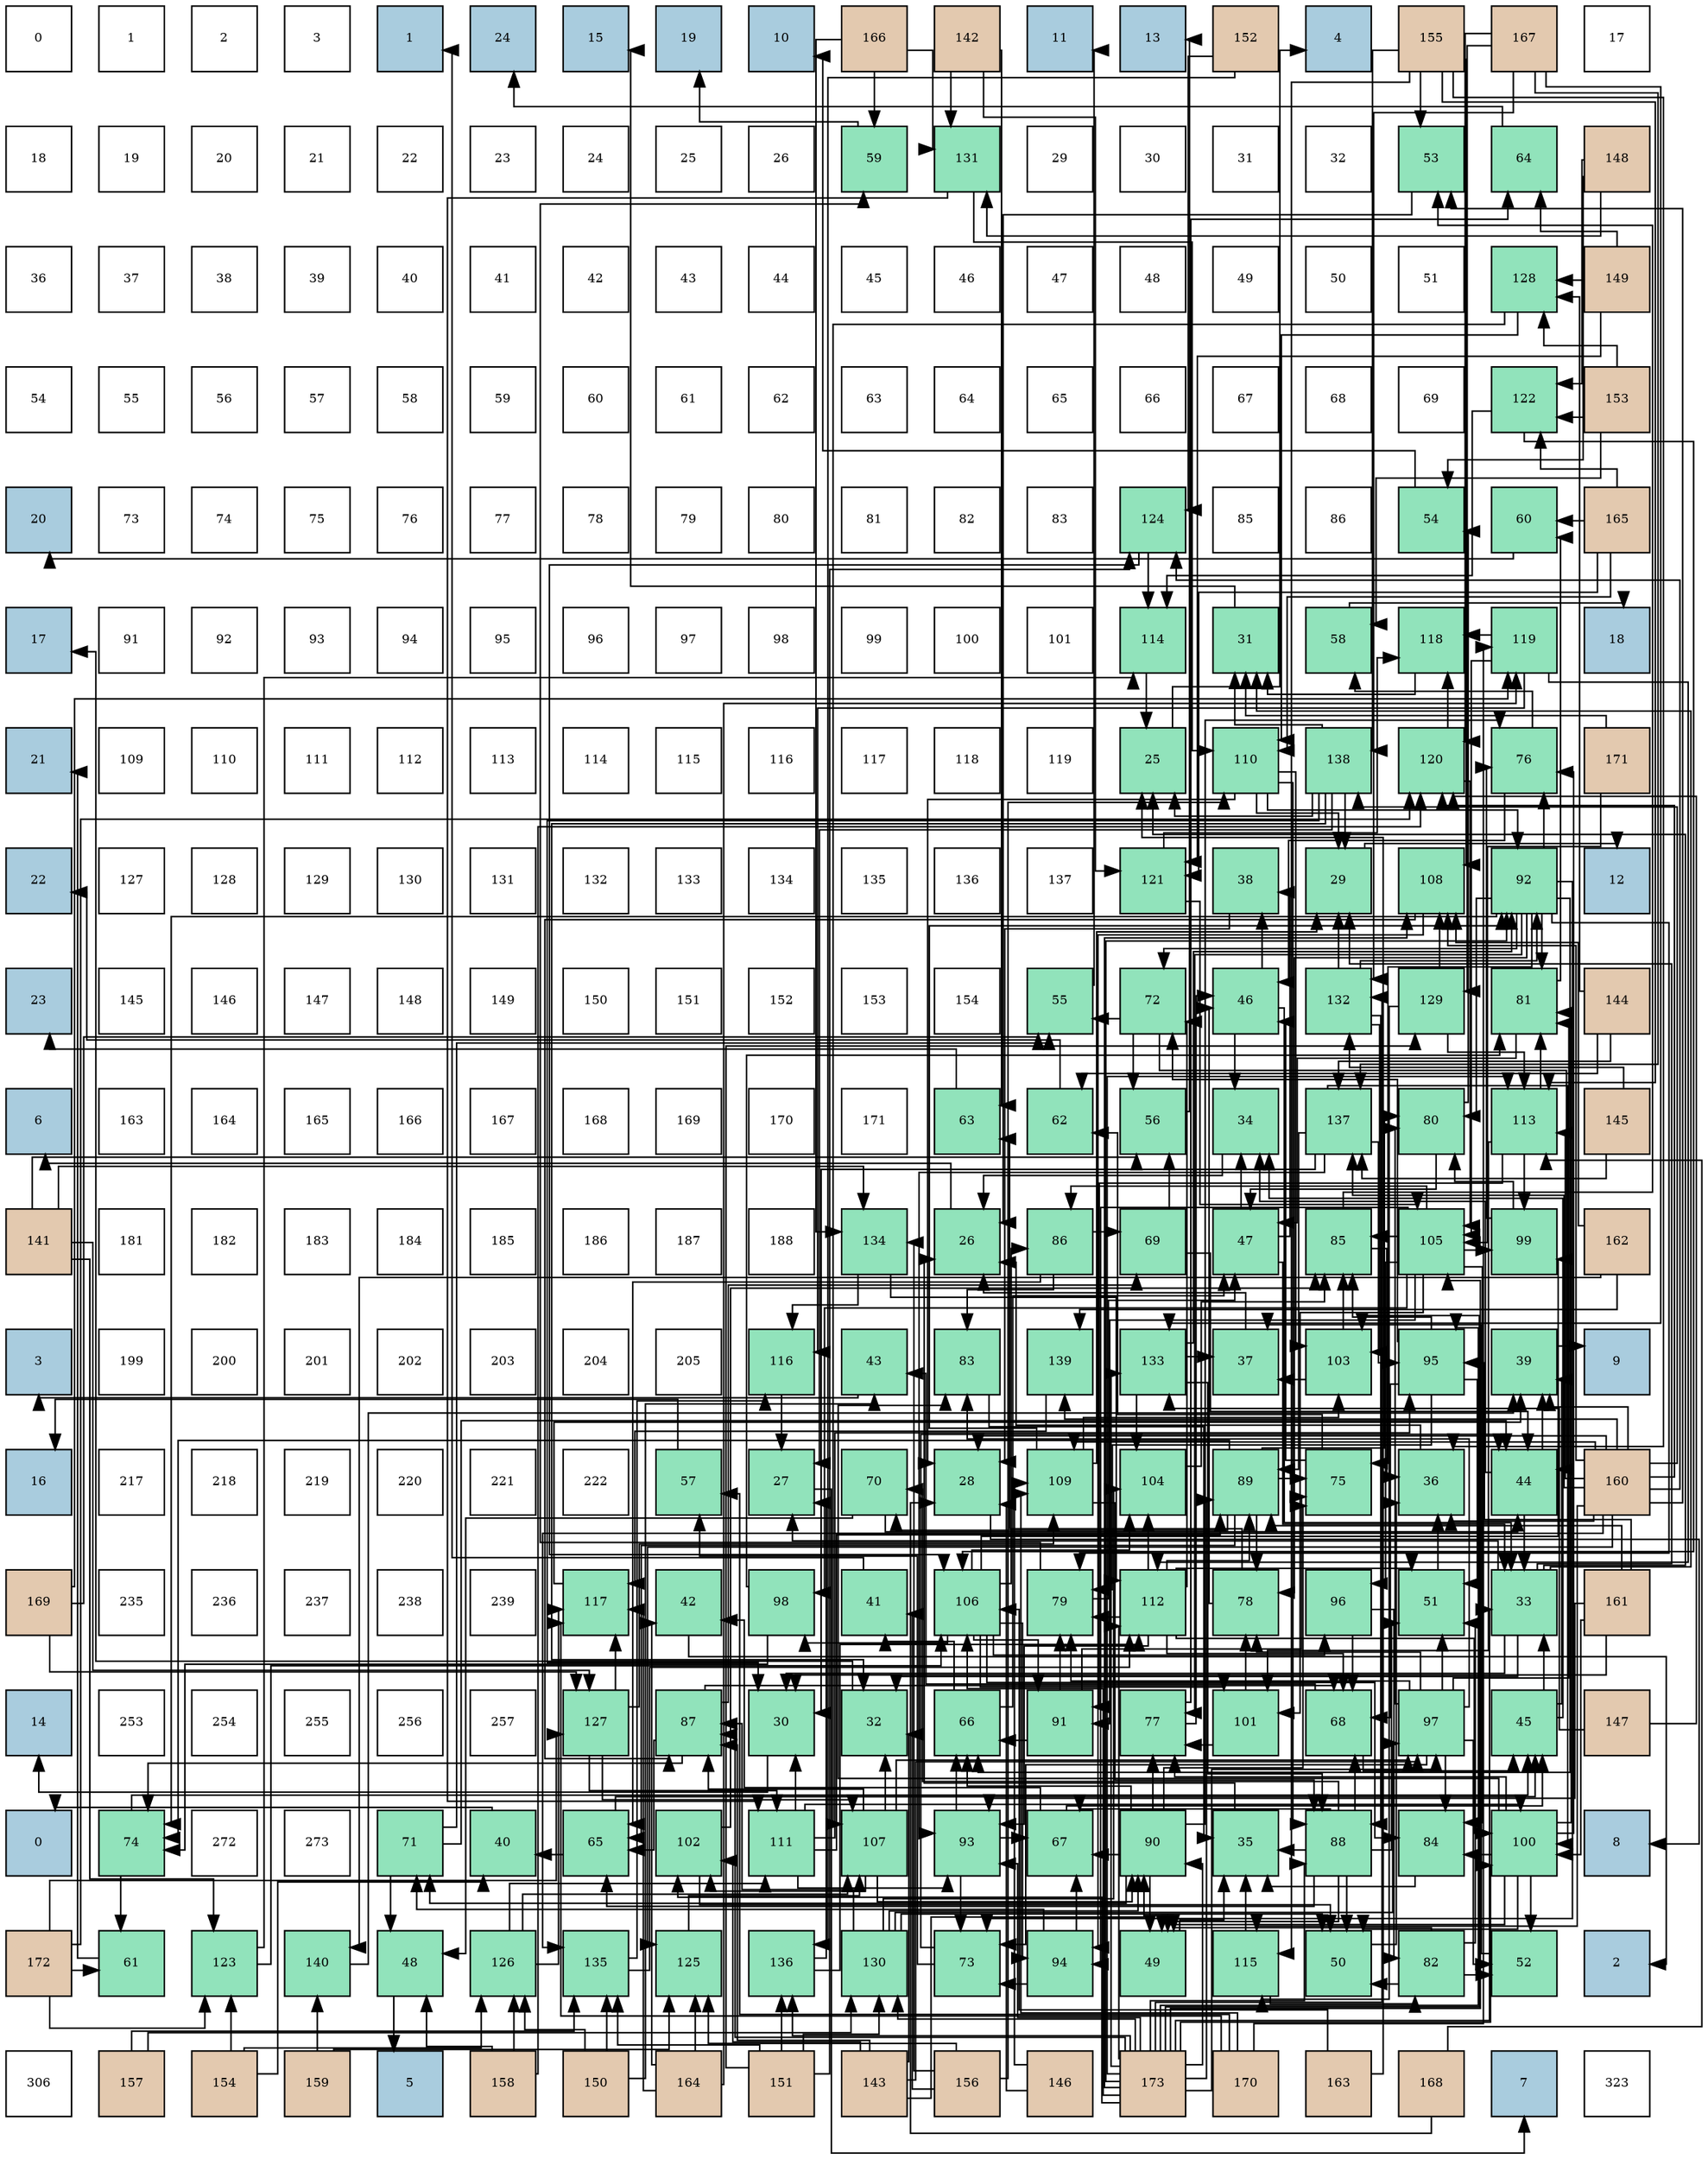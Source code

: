 digraph layout{
 rankdir=TB;
 splines=ortho;
 node [style=filled shape=square fixedsize=true width=0.6];
0[label="0", fontsize=8, fillcolor="#ffffff"];
1[label="1", fontsize=8, fillcolor="#ffffff"];
2[label="2", fontsize=8, fillcolor="#ffffff"];
3[label="3", fontsize=8, fillcolor="#ffffff"];
4[label="1", fontsize=8, fillcolor="#a9ccde"];
5[label="24", fontsize=8, fillcolor="#a9ccde"];
6[label="15", fontsize=8, fillcolor="#a9ccde"];
7[label="19", fontsize=8, fillcolor="#a9ccde"];
8[label="10", fontsize=8, fillcolor="#a9ccde"];
9[label="166", fontsize=8, fillcolor="#e3c9af"];
10[label="142", fontsize=8, fillcolor="#e3c9af"];
11[label="11", fontsize=8, fillcolor="#a9ccde"];
12[label="13", fontsize=8, fillcolor="#a9ccde"];
13[label="152", fontsize=8, fillcolor="#e3c9af"];
14[label="4", fontsize=8, fillcolor="#a9ccde"];
15[label="155", fontsize=8, fillcolor="#e3c9af"];
16[label="167", fontsize=8, fillcolor="#e3c9af"];
17[label="17", fontsize=8, fillcolor="#ffffff"];
18[label="18", fontsize=8, fillcolor="#ffffff"];
19[label="19", fontsize=8, fillcolor="#ffffff"];
20[label="20", fontsize=8, fillcolor="#ffffff"];
21[label="21", fontsize=8, fillcolor="#ffffff"];
22[label="22", fontsize=8, fillcolor="#ffffff"];
23[label="23", fontsize=8, fillcolor="#ffffff"];
24[label="24", fontsize=8, fillcolor="#ffffff"];
25[label="25", fontsize=8, fillcolor="#ffffff"];
26[label="26", fontsize=8, fillcolor="#ffffff"];
27[label="59", fontsize=8, fillcolor="#91e3bb"];
28[label="131", fontsize=8, fillcolor="#91e3bb"];
29[label="29", fontsize=8, fillcolor="#ffffff"];
30[label="30", fontsize=8, fillcolor="#ffffff"];
31[label="31", fontsize=8, fillcolor="#ffffff"];
32[label="32", fontsize=8, fillcolor="#ffffff"];
33[label="53", fontsize=8, fillcolor="#91e3bb"];
34[label="64", fontsize=8, fillcolor="#91e3bb"];
35[label="148", fontsize=8, fillcolor="#e3c9af"];
36[label="36", fontsize=8, fillcolor="#ffffff"];
37[label="37", fontsize=8, fillcolor="#ffffff"];
38[label="38", fontsize=8, fillcolor="#ffffff"];
39[label="39", fontsize=8, fillcolor="#ffffff"];
40[label="40", fontsize=8, fillcolor="#ffffff"];
41[label="41", fontsize=8, fillcolor="#ffffff"];
42[label="42", fontsize=8, fillcolor="#ffffff"];
43[label="43", fontsize=8, fillcolor="#ffffff"];
44[label="44", fontsize=8, fillcolor="#ffffff"];
45[label="45", fontsize=8, fillcolor="#ffffff"];
46[label="46", fontsize=8, fillcolor="#ffffff"];
47[label="47", fontsize=8, fillcolor="#ffffff"];
48[label="48", fontsize=8, fillcolor="#ffffff"];
49[label="49", fontsize=8, fillcolor="#ffffff"];
50[label="50", fontsize=8, fillcolor="#ffffff"];
51[label="51", fontsize=8, fillcolor="#ffffff"];
52[label="128", fontsize=8, fillcolor="#91e3bb"];
53[label="149", fontsize=8, fillcolor="#e3c9af"];
54[label="54", fontsize=8, fillcolor="#ffffff"];
55[label="55", fontsize=8, fillcolor="#ffffff"];
56[label="56", fontsize=8, fillcolor="#ffffff"];
57[label="57", fontsize=8, fillcolor="#ffffff"];
58[label="58", fontsize=8, fillcolor="#ffffff"];
59[label="59", fontsize=8, fillcolor="#ffffff"];
60[label="60", fontsize=8, fillcolor="#ffffff"];
61[label="61", fontsize=8, fillcolor="#ffffff"];
62[label="62", fontsize=8, fillcolor="#ffffff"];
63[label="63", fontsize=8, fillcolor="#ffffff"];
64[label="64", fontsize=8, fillcolor="#ffffff"];
65[label="65", fontsize=8, fillcolor="#ffffff"];
66[label="66", fontsize=8, fillcolor="#ffffff"];
67[label="67", fontsize=8, fillcolor="#ffffff"];
68[label="68", fontsize=8, fillcolor="#ffffff"];
69[label="69", fontsize=8, fillcolor="#ffffff"];
70[label="122", fontsize=8, fillcolor="#91e3bb"];
71[label="153", fontsize=8, fillcolor="#e3c9af"];
72[label="20", fontsize=8, fillcolor="#a9ccde"];
73[label="73", fontsize=8, fillcolor="#ffffff"];
74[label="74", fontsize=8, fillcolor="#ffffff"];
75[label="75", fontsize=8, fillcolor="#ffffff"];
76[label="76", fontsize=8, fillcolor="#ffffff"];
77[label="77", fontsize=8, fillcolor="#ffffff"];
78[label="78", fontsize=8, fillcolor="#ffffff"];
79[label="79", fontsize=8, fillcolor="#ffffff"];
80[label="80", fontsize=8, fillcolor="#ffffff"];
81[label="81", fontsize=8, fillcolor="#ffffff"];
82[label="82", fontsize=8, fillcolor="#ffffff"];
83[label="83", fontsize=8, fillcolor="#ffffff"];
84[label="124", fontsize=8, fillcolor="#91e3bb"];
85[label="85", fontsize=8, fillcolor="#ffffff"];
86[label="86", fontsize=8, fillcolor="#ffffff"];
87[label="54", fontsize=8, fillcolor="#91e3bb"];
88[label="60", fontsize=8, fillcolor="#91e3bb"];
89[label="165", fontsize=8, fillcolor="#e3c9af"];
90[label="17", fontsize=8, fillcolor="#a9ccde"];
91[label="91", fontsize=8, fillcolor="#ffffff"];
92[label="92", fontsize=8, fillcolor="#ffffff"];
93[label="93", fontsize=8, fillcolor="#ffffff"];
94[label="94", fontsize=8, fillcolor="#ffffff"];
95[label="95", fontsize=8, fillcolor="#ffffff"];
96[label="96", fontsize=8, fillcolor="#ffffff"];
97[label="97", fontsize=8, fillcolor="#ffffff"];
98[label="98", fontsize=8, fillcolor="#ffffff"];
99[label="99", fontsize=8, fillcolor="#ffffff"];
100[label="100", fontsize=8, fillcolor="#ffffff"];
101[label="101", fontsize=8, fillcolor="#ffffff"];
102[label="114", fontsize=8, fillcolor="#91e3bb"];
103[label="31", fontsize=8, fillcolor="#91e3bb"];
104[label="58", fontsize=8, fillcolor="#91e3bb"];
105[label="118", fontsize=8, fillcolor="#91e3bb"];
106[label="119", fontsize=8, fillcolor="#91e3bb"];
107[label="18", fontsize=8, fillcolor="#a9ccde"];
108[label="21", fontsize=8, fillcolor="#a9ccde"];
109[label="109", fontsize=8, fillcolor="#ffffff"];
110[label="110", fontsize=8, fillcolor="#ffffff"];
111[label="111", fontsize=8, fillcolor="#ffffff"];
112[label="112", fontsize=8, fillcolor="#ffffff"];
113[label="113", fontsize=8, fillcolor="#ffffff"];
114[label="114", fontsize=8, fillcolor="#ffffff"];
115[label="115", fontsize=8, fillcolor="#ffffff"];
116[label="116", fontsize=8, fillcolor="#ffffff"];
117[label="117", fontsize=8, fillcolor="#ffffff"];
118[label="118", fontsize=8, fillcolor="#ffffff"];
119[label="119", fontsize=8, fillcolor="#ffffff"];
120[label="25", fontsize=8, fillcolor="#91e3bb"];
121[label="110", fontsize=8, fillcolor="#91e3bb"];
122[label="138", fontsize=8, fillcolor="#91e3bb"];
123[label="120", fontsize=8, fillcolor="#91e3bb"];
124[label="76", fontsize=8, fillcolor="#91e3bb"];
125[label="171", fontsize=8, fillcolor="#e3c9af"];
126[label="22", fontsize=8, fillcolor="#a9ccde"];
127[label="127", fontsize=8, fillcolor="#ffffff"];
128[label="128", fontsize=8, fillcolor="#ffffff"];
129[label="129", fontsize=8, fillcolor="#ffffff"];
130[label="130", fontsize=8, fillcolor="#ffffff"];
131[label="131", fontsize=8, fillcolor="#ffffff"];
132[label="132", fontsize=8, fillcolor="#ffffff"];
133[label="133", fontsize=8, fillcolor="#ffffff"];
134[label="134", fontsize=8, fillcolor="#ffffff"];
135[label="135", fontsize=8, fillcolor="#ffffff"];
136[label="136", fontsize=8, fillcolor="#ffffff"];
137[label="137", fontsize=8, fillcolor="#ffffff"];
138[label="121", fontsize=8, fillcolor="#91e3bb"];
139[label="38", fontsize=8, fillcolor="#91e3bb"];
140[label="29", fontsize=8, fillcolor="#91e3bb"];
141[label="108", fontsize=8, fillcolor="#91e3bb"];
142[label="92", fontsize=8, fillcolor="#91e3bb"];
143[label="12", fontsize=8, fillcolor="#a9ccde"];
144[label="23", fontsize=8, fillcolor="#a9ccde"];
145[label="145", fontsize=8, fillcolor="#ffffff"];
146[label="146", fontsize=8, fillcolor="#ffffff"];
147[label="147", fontsize=8, fillcolor="#ffffff"];
148[label="148", fontsize=8, fillcolor="#ffffff"];
149[label="149", fontsize=8, fillcolor="#ffffff"];
150[label="150", fontsize=8, fillcolor="#ffffff"];
151[label="151", fontsize=8, fillcolor="#ffffff"];
152[label="152", fontsize=8, fillcolor="#ffffff"];
153[label="153", fontsize=8, fillcolor="#ffffff"];
154[label="154", fontsize=8, fillcolor="#ffffff"];
155[label="55", fontsize=8, fillcolor="#91e3bb"];
156[label="72", fontsize=8, fillcolor="#91e3bb"];
157[label="46", fontsize=8, fillcolor="#91e3bb"];
158[label="132", fontsize=8, fillcolor="#91e3bb"];
159[label="129", fontsize=8, fillcolor="#91e3bb"];
160[label="81", fontsize=8, fillcolor="#91e3bb"];
161[label="144", fontsize=8, fillcolor="#e3c9af"];
162[label="6", fontsize=8, fillcolor="#a9ccde"];
163[label="163", fontsize=8, fillcolor="#ffffff"];
164[label="164", fontsize=8, fillcolor="#ffffff"];
165[label="165", fontsize=8, fillcolor="#ffffff"];
166[label="166", fontsize=8, fillcolor="#ffffff"];
167[label="167", fontsize=8, fillcolor="#ffffff"];
168[label="168", fontsize=8, fillcolor="#ffffff"];
169[label="169", fontsize=8, fillcolor="#ffffff"];
170[label="170", fontsize=8, fillcolor="#ffffff"];
171[label="171", fontsize=8, fillcolor="#ffffff"];
172[label="63", fontsize=8, fillcolor="#91e3bb"];
173[label="62", fontsize=8, fillcolor="#91e3bb"];
174[label="56", fontsize=8, fillcolor="#91e3bb"];
175[label="34", fontsize=8, fillcolor="#91e3bb"];
176[label="137", fontsize=8, fillcolor="#91e3bb"];
177[label="80", fontsize=8, fillcolor="#91e3bb"];
178[label="113", fontsize=8, fillcolor="#91e3bb"];
179[label="145", fontsize=8, fillcolor="#e3c9af"];
180[label="141", fontsize=8, fillcolor="#e3c9af"];
181[label="181", fontsize=8, fillcolor="#ffffff"];
182[label="182", fontsize=8, fillcolor="#ffffff"];
183[label="183", fontsize=8, fillcolor="#ffffff"];
184[label="184", fontsize=8, fillcolor="#ffffff"];
185[label="185", fontsize=8, fillcolor="#ffffff"];
186[label="186", fontsize=8, fillcolor="#ffffff"];
187[label="187", fontsize=8, fillcolor="#ffffff"];
188[label="188", fontsize=8, fillcolor="#ffffff"];
189[label="134", fontsize=8, fillcolor="#91e3bb"];
190[label="26", fontsize=8, fillcolor="#91e3bb"];
191[label="86", fontsize=8, fillcolor="#91e3bb"];
192[label="69", fontsize=8, fillcolor="#91e3bb"];
193[label="47", fontsize=8, fillcolor="#91e3bb"];
194[label="85", fontsize=8, fillcolor="#91e3bb"];
195[label="105", fontsize=8, fillcolor="#91e3bb"];
196[label="99", fontsize=8, fillcolor="#91e3bb"];
197[label="162", fontsize=8, fillcolor="#e3c9af"];
198[label="3", fontsize=8, fillcolor="#a9ccde"];
199[label="199", fontsize=8, fillcolor="#ffffff"];
200[label="200", fontsize=8, fillcolor="#ffffff"];
201[label="201", fontsize=8, fillcolor="#ffffff"];
202[label="202", fontsize=8, fillcolor="#ffffff"];
203[label="203", fontsize=8, fillcolor="#ffffff"];
204[label="204", fontsize=8, fillcolor="#ffffff"];
205[label="205", fontsize=8, fillcolor="#ffffff"];
206[label="116", fontsize=8, fillcolor="#91e3bb"];
207[label="43", fontsize=8, fillcolor="#91e3bb"];
208[label="83", fontsize=8, fillcolor="#91e3bb"];
209[label="139", fontsize=8, fillcolor="#91e3bb"];
210[label="133", fontsize=8, fillcolor="#91e3bb"];
211[label="37", fontsize=8, fillcolor="#91e3bb"];
212[label="103", fontsize=8, fillcolor="#91e3bb"];
213[label="95", fontsize=8, fillcolor="#91e3bb"];
214[label="39", fontsize=8, fillcolor="#91e3bb"];
215[label="9", fontsize=8, fillcolor="#a9ccde"];
216[label="16", fontsize=8, fillcolor="#a9ccde"];
217[label="217", fontsize=8, fillcolor="#ffffff"];
218[label="218", fontsize=8, fillcolor="#ffffff"];
219[label="219", fontsize=8, fillcolor="#ffffff"];
220[label="220", fontsize=8, fillcolor="#ffffff"];
221[label="221", fontsize=8, fillcolor="#ffffff"];
222[label="222", fontsize=8, fillcolor="#ffffff"];
223[label="57", fontsize=8, fillcolor="#91e3bb"];
224[label="27", fontsize=8, fillcolor="#91e3bb"];
225[label="70", fontsize=8, fillcolor="#91e3bb"];
226[label="28", fontsize=8, fillcolor="#91e3bb"];
227[label="109", fontsize=8, fillcolor="#91e3bb"];
228[label="104", fontsize=8, fillcolor="#91e3bb"];
229[label="89", fontsize=8, fillcolor="#91e3bb"];
230[label="75", fontsize=8, fillcolor="#91e3bb"];
231[label="36", fontsize=8, fillcolor="#91e3bb"];
232[label="44", fontsize=8, fillcolor="#91e3bb"];
233[label="160", fontsize=8, fillcolor="#e3c9af"];
234[label="169", fontsize=8, fillcolor="#e3c9af"];
235[label="235", fontsize=8, fillcolor="#ffffff"];
236[label="236", fontsize=8, fillcolor="#ffffff"];
237[label="237", fontsize=8, fillcolor="#ffffff"];
238[label="238", fontsize=8, fillcolor="#ffffff"];
239[label="239", fontsize=8, fillcolor="#ffffff"];
240[label="117", fontsize=8, fillcolor="#91e3bb"];
241[label="42", fontsize=8, fillcolor="#91e3bb"];
242[label="98", fontsize=8, fillcolor="#91e3bb"];
243[label="41", fontsize=8, fillcolor="#91e3bb"];
244[label="106", fontsize=8, fillcolor="#91e3bb"];
245[label="79", fontsize=8, fillcolor="#91e3bb"];
246[label="112", fontsize=8, fillcolor="#91e3bb"];
247[label="78", fontsize=8, fillcolor="#91e3bb"];
248[label="96", fontsize=8, fillcolor="#91e3bb"];
249[label="51", fontsize=8, fillcolor="#91e3bb"];
250[label="33", fontsize=8, fillcolor="#91e3bb"];
251[label="161", fontsize=8, fillcolor="#e3c9af"];
252[label="14", fontsize=8, fillcolor="#a9ccde"];
253[label="253", fontsize=8, fillcolor="#ffffff"];
254[label="254", fontsize=8, fillcolor="#ffffff"];
255[label="255", fontsize=8, fillcolor="#ffffff"];
256[label="256", fontsize=8, fillcolor="#ffffff"];
257[label="257", fontsize=8, fillcolor="#ffffff"];
258[label="127", fontsize=8, fillcolor="#91e3bb"];
259[label="87", fontsize=8, fillcolor="#91e3bb"];
260[label="30", fontsize=8, fillcolor="#91e3bb"];
261[label="32", fontsize=8, fillcolor="#91e3bb"];
262[label="66", fontsize=8, fillcolor="#91e3bb"];
263[label="91", fontsize=8, fillcolor="#91e3bb"];
264[label="77", fontsize=8, fillcolor="#91e3bb"];
265[label="101", fontsize=8, fillcolor="#91e3bb"];
266[label="68", fontsize=8, fillcolor="#91e3bb"];
267[label="97", fontsize=8, fillcolor="#91e3bb"];
268[label="45", fontsize=8, fillcolor="#91e3bb"];
269[label="147", fontsize=8, fillcolor="#e3c9af"];
270[label="0", fontsize=8, fillcolor="#a9ccde"];
271[label="74", fontsize=8, fillcolor="#91e3bb"];
272[label="272", fontsize=8, fillcolor="#ffffff"];
273[label="273", fontsize=8, fillcolor="#ffffff"];
274[label="71", fontsize=8, fillcolor="#91e3bb"];
275[label="40", fontsize=8, fillcolor="#91e3bb"];
276[label="65", fontsize=8, fillcolor="#91e3bb"];
277[label="102", fontsize=8, fillcolor="#91e3bb"];
278[label="111", fontsize=8, fillcolor="#91e3bb"];
279[label="107", fontsize=8, fillcolor="#91e3bb"];
280[label="93", fontsize=8, fillcolor="#91e3bb"];
281[label="67", fontsize=8, fillcolor="#91e3bb"];
282[label="90", fontsize=8, fillcolor="#91e3bb"];
283[label="35", fontsize=8, fillcolor="#91e3bb"];
284[label="88", fontsize=8, fillcolor="#91e3bb"];
285[label="84", fontsize=8, fillcolor="#91e3bb"];
286[label="100", fontsize=8, fillcolor="#91e3bb"];
287[label="8", fontsize=8, fillcolor="#a9ccde"];
288[label="172", fontsize=8, fillcolor="#e3c9af"];
289[label="61", fontsize=8, fillcolor="#91e3bb"];
290[label="123", fontsize=8, fillcolor="#91e3bb"];
291[label="140", fontsize=8, fillcolor="#91e3bb"];
292[label="48", fontsize=8, fillcolor="#91e3bb"];
293[label="126", fontsize=8, fillcolor="#91e3bb"];
294[label="135", fontsize=8, fillcolor="#91e3bb"];
295[label="125", fontsize=8, fillcolor="#91e3bb"];
296[label="136", fontsize=8, fillcolor="#91e3bb"];
297[label="130", fontsize=8, fillcolor="#91e3bb"];
298[label="73", fontsize=8, fillcolor="#91e3bb"];
299[label="94", fontsize=8, fillcolor="#91e3bb"];
300[label="49", fontsize=8, fillcolor="#91e3bb"];
301[label="115", fontsize=8, fillcolor="#91e3bb"];
302[label="50", fontsize=8, fillcolor="#91e3bb"];
303[label="82", fontsize=8, fillcolor="#91e3bb"];
304[label="52", fontsize=8, fillcolor="#91e3bb"];
305[label="2", fontsize=8, fillcolor="#a9ccde"];
306[label="306", fontsize=8, fillcolor="#ffffff"];
307[label="157", fontsize=8, fillcolor="#e3c9af"];
308[label="154", fontsize=8, fillcolor="#e3c9af"];
309[label="159", fontsize=8, fillcolor="#e3c9af"];
310[label="5", fontsize=8, fillcolor="#a9ccde"];
311[label="158", fontsize=8, fillcolor="#e3c9af"];
312[label="150", fontsize=8, fillcolor="#e3c9af"];
313[label="164", fontsize=8, fillcolor="#e3c9af"];
314[label="151", fontsize=8, fillcolor="#e3c9af"];
315[label="143", fontsize=8, fillcolor="#e3c9af"];
316[label="156", fontsize=8, fillcolor="#e3c9af"];
317[label="146", fontsize=8, fillcolor="#e3c9af"];
318[label="173", fontsize=8, fillcolor="#e3c9af"];
319[label="170", fontsize=8, fillcolor="#e3c9af"];
320[label="163", fontsize=8, fillcolor="#e3c9af"];
321[label="168", fontsize=8, fillcolor="#e3c9af"];
322[label="7", fontsize=8, fillcolor="#a9ccde"];
323[label="323", fontsize=8, fillcolor="#ffffff"];
edge [constraint=false, style=vis];120 -> 14;
190 -> 162;
224 -> 322;
226 -> 287;
140 -> 143;
260 -> 252;
103 -> 6;
261 -> 90;
250 -> 120;
250 -> 224;
250 -> 140;
250 -> 260;
250 -> 103;
250 -> 261;
175 -> 190;
283 -> 190;
231 -> 190;
211 -> 190;
139 -> 226;
214 -> 215;
275 -> 270;
243 -> 4;
241 -> 305;
207 -> 198;
232 -> 250;
232 -> 175;
232 -> 214;
268 -> 250;
268 -> 175;
268 -> 214;
157 -> 250;
157 -> 175;
157 -> 139;
193 -> 250;
193 -> 175;
193 -> 139;
292 -> 310;
300 -> 283;
302 -> 231;
249 -> 231;
304 -> 211;
33 -> 190;
87 -> 8;
155 -> 11;
174 -> 12;
223 -> 216;
104 -> 107;
27 -> 7;
88 -> 72;
289 -> 108;
173 -> 126;
172 -> 144;
34 -> 5;
276 -> 275;
276 -> 268;
262 -> 243;
262 -> 193;
281 -> 241;
281 -> 268;
266 -> 207;
266 -> 268;
192 -> 232;
192 -> 174;
225 -> 232;
225 -> 292;
274 -> 232;
274 -> 292;
274 -> 155;
156 -> 232;
156 -> 155;
156 -> 174;
298 -> 232;
298 -> 223;
271 -> 268;
271 -> 289;
230 -> 157;
230 -> 173;
124 -> 157;
124 -> 104;
264 -> 157;
264 -> 34;
247 -> 157;
247 -> 172;
245 -> 193;
245 -> 27;
177 -> 193;
177 -> 87;
160 -> 193;
160 -> 88;
303 -> 300;
303 -> 302;
303 -> 249;
303 -> 304;
208 -> 283;
285 -> 283;
194 -> 231;
194 -> 33;
191 -> 276;
191 -> 192;
191 -> 208;
259 -> 276;
259 -> 266;
259 -> 192;
259 -> 271;
284 -> 283;
284 -> 300;
284 -> 302;
284 -> 249;
284 -> 276;
284 -> 281;
284 -> 266;
284 -> 225;
229 -> 276;
229 -> 225;
229 -> 271;
229 -> 230;
229 -> 247;
229 -> 177;
282 -> 300;
282 -> 262;
282 -> 281;
282 -> 274;
282 -> 230;
282 -> 124;
282 -> 264;
263 -> 262;
263 -> 230;
263 -> 245;
142 -> 262;
142 -> 156;
142 -> 298;
142 -> 271;
142 -> 230;
142 -> 124;
142 -> 264;
142 -> 247;
142 -> 245;
142 -> 177;
142 -> 160;
280 -> 262;
280 -> 281;
280 -> 298;
299 -> 281;
299 -> 274;
299 -> 298;
213 -> 249;
213 -> 266;
213 -> 156;
213 -> 245;
213 -> 194;
248 -> 266;
248 -> 303;
267 -> 249;
267 -> 304;
267 -> 298;
267 -> 247;
267 -> 245;
267 -> 177;
267 -> 160;
267 -> 208;
267 -> 285;
242 -> 271;
242 -> 160;
196 -> 124;
196 -> 177;
286 -> 300;
286 -> 302;
286 -> 304;
286 -> 124;
286 -> 264;
286 -> 160;
286 -> 208;
286 -> 285;
265 -> 264;
265 -> 247;
277 -> 302;
277 -> 194;
212 -> 211;
212 -> 194;
228 -> 194;
195 -> 285;
195 -> 194;
195 -> 191;
195 -> 263;
195 -> 299;
195 -> 248;
195 -> 242;
195 -> 196;
195 -> 265;
244 -> 285;
244 -> 191;
244 -> 263;
244 -> 299;
244 -> 248;
244 -> 242;
244 -> 196;
244 -> 265;
244 -> 228;
279 -> 261;
279 -> 259;
279 -> 282;
279 -> 267;
279 -> 277;
141 -> 259;
141 -> 299;
227 -> 140;
227 -> 284;
227 -> 142;
227 -> 212;
121 -> 226;
121 -> 140;
121 -> 284;
121 -> 142;
121 -> 212;
278 -> 260;
278 -> 229;
278 -> 280;
278 -> 213;
278 -> 286;
246 -> 249;
246 -> 266;
246 -> 156;
246 -> 245;
246 -> 229;
246 -> 280;
246 -> 286;
246 -> 228;
178 -> 160;
178 -> 263;
178 -> 196;
178 -> 265;
102 -> 120;
301 -> 283;
301 -> 303;
206 -> 224;
240 -> 214;
105 -> 103;
106 -> 195;
106 -> 246;
106 -> 206;
106 -> 105;
123 -> 195;
123 -> 105;
138 -> 195;
138 -> 105;
70 -> 244;
70 -> 102;
290 -> 244;
290 -> 102;
84 -> 244;
84 -> 102;
295 -> 279;
293 -> 279;
293 -> 278;
293 -> 240;
258 -> 279;
258 -> 227;
258 -> 278;
258 -> 240;
52 -> 279;
52 -> 121;
159 -> 141;
159 -> 178;
159 -> 301;
297 -> 302;
297 -> 259;
297 -> 282;
297 -> 267;
297 -> 228;
28 -> 121;
28 -> 278;
158 -> 140;
158 -> 284;
158 -> 142;
158 -> 212;
210 -> 211;
210 -> 284;
210 -> 142;
210 -> 228;
189 -> 246;
189 -> 206;
294 -> 246;
294 -> 206;
296 -> 224;
296 -> 246;
176 -> 260;
176 -> 229;
176 -> 280;
176 -> 213;
176 -> 286;
122 -> 120;
122 -> 224;
122 -> 140;
122 -> 260;
122 -> 103;
122 -> 261;
209 -> 240;
291 -> 214;
180 -> 174;
180 -> 290;
180 -> 258;
180 -> 189;
10 -> 172;
10 -> 138;
10 -> 28;
315 -> 261;
315 -> 259;
315 -> 282;
315 -> 267;
315 -> 277;
161 -> 173;
161 -> 52;
161 -> 176;
179 -> 158;
179 -> 176;
317 -> 226;
317 -> 227;
269 -> 123;
269 -> 210;
35 -> 87;
35 -> 70;
35 -> 28;
53 -> 34;
53 -> 138;
53 -> 52;
312 -> 207;
312 -> 293;
312 -> 294;
314 -> 84;
314 -> 159;
314 -> 297;
314 -> 294;
314 -> 296;
13 -> 84;
13 -> 296;
71 -> 104;
71 -> 70;
71 -> 52;
308 -> 275;
308 -> 290;
308 -> 293;
15 -> 231;
15 -> 33;
15 -> 141;
15 -> 178;
15 -> 301;
15 -> 122;
316 -> 243;
316 -> 121;
316 -> 295;
316 -> 189;
307 -> 297;
307 -> 294;
311 -> 292;
311 -> 123;
311 -> 293;
309 -> 295;
309 -> 291;
233 -> 226;
233 -> 231;
233 -> 214;
233 -> 33;
233 -> 141;
233 -> 227;
233 -> 178;
233 -> 301;
233 -> 123;
233 -> 84;
233 -> 295;
233 -> 294;
233 -> 176;
233 -> 122;
233 -> 209;
251 -> 260;
251 -> 229;
251 -> 280;
251 -> 213;
251 -> 286;
197 -> 141;
197 -> 209;
197 -> 291;
320 -> 120;
320 -> 244;
313 -> 241;
313 -> 240;
313 -> 106;
313 -> 295;
89 -> 88;
89 -> 121;
89 -> 138;
89 -> 70;
9 -> 27;
9 -> 28;
9 -> 189;
16 -> 123;
16 -> 159;
16 -> 158;
16 -> 210;
16 -> 176;
321 -> 226;
321 -> 178;
234 -> 155;
234 -> 106;
234 -> 258;
319 -> 223;
319 -> 227;
319 -> 240;
319 -> 106;
125 -> 103;
125 -> 195;
288 -> 289;
288 -> 123;
288 -> 290;
288 -> 258;
318 -> 250;
318 -> 259;
318 -> 284;
318 -> 229;
318 -> 282;
318 -> 142;
318 -> 280;
318 -> 213;
318 -> 267;
318 -> 286;
318 -> 277;
318 -> 212;
318 -> 195;
318 -> 244;
318 -> 141;
318 -> 246;
318 -> 178;
318 -> 297;
318 -> 158;
318 -> 210;
318 -> 296;
edge [constraint=true, style=invis];
0 -> 18 -> 36 -> 54 -> 72 -> 90 -> 108 -> 126 -> 144 -> 162 -> 180 -> 198 -> 216 -> 234 -> 252 -> 270 -> 288 -> 306;
1 -> 19 -> 37 -> 55 -> 73 -> 91 -> 109 -> 127 -> 145 -> 163 -> 181 -> 199 -> 217 -> 235 -> 253 -> 271 -> 289 -> 307;
2 -> 20 -> 38 -> 56 -> 74 -> 92 -> 110 -> 128 -> 146 -> 164 -> 182 -> 200 -> 218 -> 236 -> 254 -> 272 -> 290 -> 308;
3 -> 21 -> 39 -> 57 -> 75 -> 93 -> 111 -> 129 -> 147 -> 165 -> 183 -> 201 -> 219 -> 237 -> 255 -> 273 -> 291 -> 309;
4 -> 22 -> 40 -> 58 -> 76 -> 94 -> 112 -> 130 -> 148 -> 166 -> 184 -> 202 -> 220 -> 238 -> 256 -> 274 -> 292 -> 310;
5 -> 23 -> 41 -> 59 -> 77 -> 95 -> 113 -> 131 -> 149 -> 167 -> 185 -> 203 -> 221 -> 239 -> 257 -> 275 -> 293 -> 311;
6 -> 24 -> 42 -> 60 -> 78 -> 96 -> 114 -> 132 -> 150 -> 168 -> 186 -> 204 -> 222 -> 240 -> 258 -> 276 -> 294 -> 312;
7 -> 25 -> 43 -> 61 -> 79 -> 97 -> 115 -> 133 -> 151 -> 169 -> 187 -> 205 -> 223 -> 241 -> 259 -> 277 -> 295 -> 313;
8 -> 26 -> 44 -> 62 -> 80 -> 98 -> 116 -> 134 -> 152 -> 170 -> 188 -> 206 -> 224 -> 242 -> 260 -> 278 -> 296 -> 314;
9 -> 27 -> 45 -> 63 -> 81 -> 99 -> 117 -> 135 -> 153 -> 171 -> 189 -> 207 -> 225 -> 243 -> 261 -> 279 -> 297 -> 315;
10 -> 28 -> 46 -> 64 -> 82 -> 100 -> 118 -> 136 -> 154 -> 172 -> 190 -> 208 -> 226 -> 244 -> 262 -> 280 -> 298 -> 316;
11 -> 29 -> 47 -> 65 -> 83 -> 101 -> 119 -> 137 -> 155 -> 173 -> 191 -> 209 -> 227 -> 245 -> 263 -> 281 -> 299 -> 317;
12 -> 30 -> 48 -> 66 -> 84 -> 102 -> 120 -> 138 -> 156 -> 174 -> 192 -> 210 -> 228 -> 246 -> 264 -> 282 -> 300 -> 318;
13 -> 31 -> 49 -> 67 -> 85 -> 103 -> 121 -> 139 -> 157 -> 175 -> 193 -> 211 -> 229 -> 247 -> 265 -> 283 -> 301 -> 319;
14 -> 32 -> 50 -> 68 -> 86 -> 104 -> 122 -> 140 -> 158 -> 176 -> 194 -> 212 -> 230 -> 248 -> 266 -> 284 -> 302 -> 320;
15 -> 33 -> 51 -> 69 -> 87 -> 105 -> 123 -> 141 -> 159 -> 177 -> 195 -> 213 -> 231 -> 249 -> 267 -> 285 -> 303 -> 321;
16 -> 34 -> 52 -> 70 -> 88 -> 106 -> 124 -> 142 -> 160 -> 178 -> 196 -> 214 -> 232 -> 250 -> 268 -> 286 -> 304 -> 322;
17 -> 35 -> 53 -> 71 -> 89 -> 107 -> 125 -> 143 -> 161 -> 179 -> 197 -> 215 -> 233 -> 251 -> 269 -> 287 -> 305 -> 323;
rank = same {0 -> 1 -> 2 -> 3 -> 4 -> 5 -> 6 -> 7 -> 8 -> 9 -> 10 -> 11 -> 12 -> 13 -> 14 -> 15 -> 16 -> 17};
rank = same {18 -> 19 -> 20 -> 21 -> 22 -> 23 -> 24 -> 25 -> 26 -> 27 -> 28 -> 29 -> 30 -> 31 -> 32 -> 33 -> 34 -> 35};
rank = same {36 -> 37 -> 38 -> 39 -> 40 -> 41 -> 42 -> 43 -> 44 -> 45 -> 46 -> 47 -> 48 -> 49 -> 50 -> 51 -> 52 -> 53};
rank = same {54 -> 55 -> 56 -> 57 -> 58 -> 59 -> 60 -> 61 -> 62 -> 63 -> 64 -> 65 -> 66 -> 67 -> 68 -> 69 -> 70 -> 71};
rank = same {72 -> 73 -> 74 -> 75 -> 76 -> 77 -> 78 -> 79 -> 80 -> 81 -> 82 -> 83 -> 84 -> 85 -> 86 -> 87 -> 88 -> 89};
rank = same {90 -> 91 -> 92 -> 93 -> 94 -> 95 -> 96 -> 97 -> 98 -> 99 -> 100 -> 101 -> 102 -> 103 -> 104 -> 105 -> 106 -> 107};
rank = same {108 -> 109 -> 110 -> 111 -> 112 -> 113 -> 114 -> 115 -> 116 -> 117 -> 118 -> 119 -> 120 -> 121 -> 122 -> 123 -> 124 -> 125};
rank = same {126 -> 127 -> 128 -> 129 -> 130 -> 131 -> 132 -> 133 -> 134 -> 135 -> 136 -> 137 -> 138 -> 139 -> 140 -> 141 -> 142 -> 143};
rank = same {144 -> 145 -> 146 -> 147 -> 148 -> 149 -> 150 -> 151 -> 152 -> 153 -> 154 -> 155 -> 156 -> 157 -> 158 -> 159 -> 160 -> 161};
rank = same {162 -> 163 -> 164 -> 165 -> 166 -> 167 -> 168 -> 169 -> 170 -> 171 -> 172 -> 173 -> 174 -> 175 -> 176 -> 177 -> 178 -> 179};
rank = same {180 -> 181 -> 182 -> 183 -> 184 -> 185 -> 186 -> 187 -> 188 -> 189 -> 190 -> 191 -> 192 -> 193 -> 194 -> 195 -> 196 -> 197};
rank = same {198 -> 199 -> 200 -> 201 -> 202 -> 203 -> 204 -> 205 -> 206 -> 207 -> 208 -> 209 -> 210 -> 211 -> 212 -> 213 -> 214 -> 215};
rank = same {216 -> 217 -> 218 -> 219 -> 220 -> 221 -> 222 -> 223 -> 224 -> 225 -> 226 -> 227 -> 228 -> 229 -> 230 -> 231 -> 232 -> 233};
rank = same {234 -> 235 -> 236 -> 237 -> 238 -> 239 -> 240 -> 241 -> 242 -> 243 -> 244 -> 245 -> 246 -> 247 -> 248 -> 249 -> 250 -> 251};
rank = same {252 -> 253 -> 254 -> 255 -> 256 -> 257 -> 258 -> 259 -> 260 -> 261 -> 262 -> 263 -> 264 -> 265 -> 266 -> 267 -> 268 -> 269};
rank = same {270 -> 271 -> 272 -> 273 -> 274 -> 275 -> 276 -> 277 -> 278 -> 279 -> 280 -> 281 -> 282 -> 283 -> 284 -> 285 -> 286 -> 287};
rank = same {288 -> 289 -> 290 -> 291 -> 292 -> 293 -> 294 -> 295 -> 296 -> 297 -> 298 -> 299 -> 300 -> 301 -> 302 -> 303 -> 304 -> 305};
rank = same {306 -> 307 -> 308 -> 309 -> 310 -> 311 -> 312 -> 313 -> 314 -> 315 -> 316 -> 317 -> 318 -> 319 -> 320 -> 321 -> 322 -> 323};
}